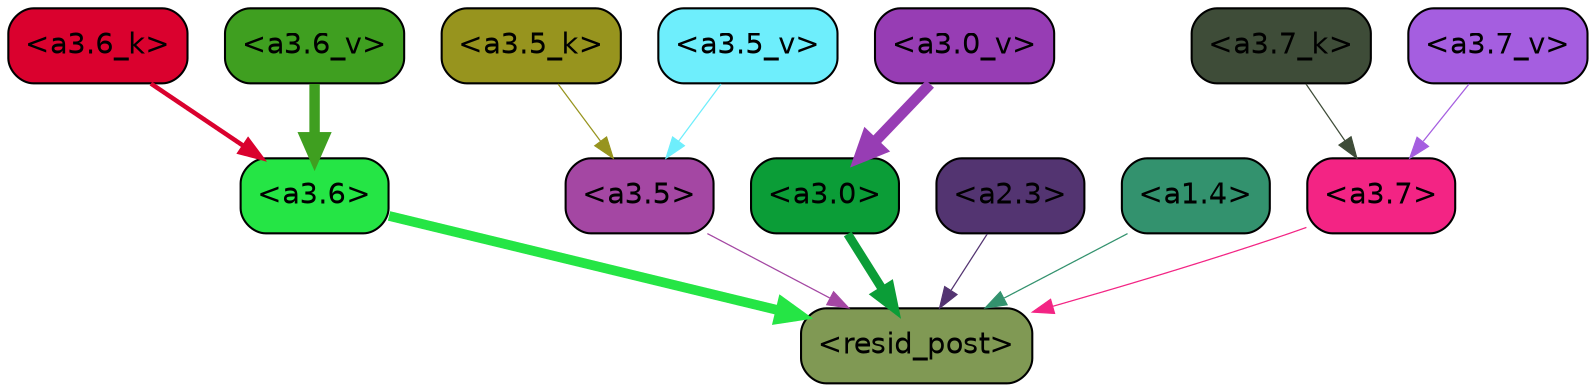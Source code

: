 strict digraph "" {
	graph [bgcolor=transparent,
		layout=dot,
		overlap=false,
		splines=true
	];
	"<a3.7>"	[color=black,
		fillcolor="#f32484",
		fontname=Helvetica,
		shape=box,
		style="filled, rounded"];
	"<resid_post>"	[color=black,
		fillcolor="#809954",
		fontname=Helvetica,
		shape=box,
		style="filled, rounded"];
	"<a3.7>" -> "<resid_post>"	[color="#f32484",
		penwidth=0.6];
	"<a3.6>"	[color=black,
		fillcolor="#25e545",
		fontname=Helvetica,
		shape=box,
		style="filled, rounded"];
	"<a3.6>" -> "<resid_post>"	[color="#25e545",
		penwidth=4.6696330308914185];
	"<a3.5>"	[color=black,
		fillcolor="#a447a3",
		fontname=Helvetica,
		shape=box,
		style="filled, rounded"];
	"<a3.5>" -> "<resid_post>"	[color="#a447a3",
		penwidth=0.6];
	"<a3.0>"	[color=black,
		fillcolor="#0b9d37",
		fontname=Helvetica,
		shape=box,
		style="filled, rounded"];
	"<a3.0>" -> "<resid_post>"	[color="#0b9d37",
		penwidth=4.282557368278503];
	"<a2.3>"	[color=black,
		fillcolor="#533471",
		fontname=Helvetica,
		shape=box,
		style="filled, rounded"];
	"<a2.3>" -> "<resid_post>"	[color="#533471",
		penwidth=0.6];
	"<a1.4>"	[color=black,
		fillcolor="#33926e",
		fontname=Helvetica,
		shape=box,
		style="filled, rounded"];
	"<a1.4>" -> "<resid_post>"	[color="#33926e",
		penwidth=0.6];
	"<a3.7_k>"	[color=black,
		fillcolor="#3e4c38",
		fontname=Helvetica,
		shape=box,
		style="filled, rounded"];
	"<a3.7_k>" -> "<a3.7>"	[color="#3e4c38",
		penwidth=0.6];
	"<a3.6_k>"	[color=black,
		fillcolor="#da012e",
		fontname=Helvetica,
		shape=box,
		style="filled, rounded"];
	"<a3.6_k>" -> "<a3.6>"	[color="#da012e",
		penwidth=2.174198240041733];
	"<a3.5_k>"	[color=black,
		fillcolor="#97941e",
		fontname=Helvetica,
		shape=box,
		style="filled, rounded"];
	"<a3.5_k>" -> "<a3.5>"	[color="#97941e",
		penwidth=0.6];
	"<a3.7_v>"	[color=black,
		fillcolor="#a55ee0",
		fontname=Helvetica,
		shape=box,
		style="filled, rounded"];
	"<a3.7_v>" -> "<a3.7>"	[color="#a55ee0",
		penwidth=0.6];
	"<a3.6_v>"	[color=black,
		fillcolor="#3f9f20",
		fontname=Helvetica,
		shape=box,
		style="filled, rounded"];
	"<a3.6_v>" -> "<a3.6>"	[color="#3f9f20",
		penwidth=5.002329230308533];
	"<a3.5_v>"	[color=black,
		fillcolor="#6eeefc",
		fontname=Helvetica,
		shape=box,
		style="filled, rounded"];
	"<a3.5_v>" -> "<a3.5>"	[color="#6eeefc",
		penwidth=0.6];
	"<a3.0_v>"	[color=black,
		fillcolor="#973db4",
		fontname=Helvetica,
		shape=box,
		style="filled, rounded"];
	"<a3.0_v>" -> "<a3.0>"	[color="#973db4",
		penwidth=5.188832879066467];
}
